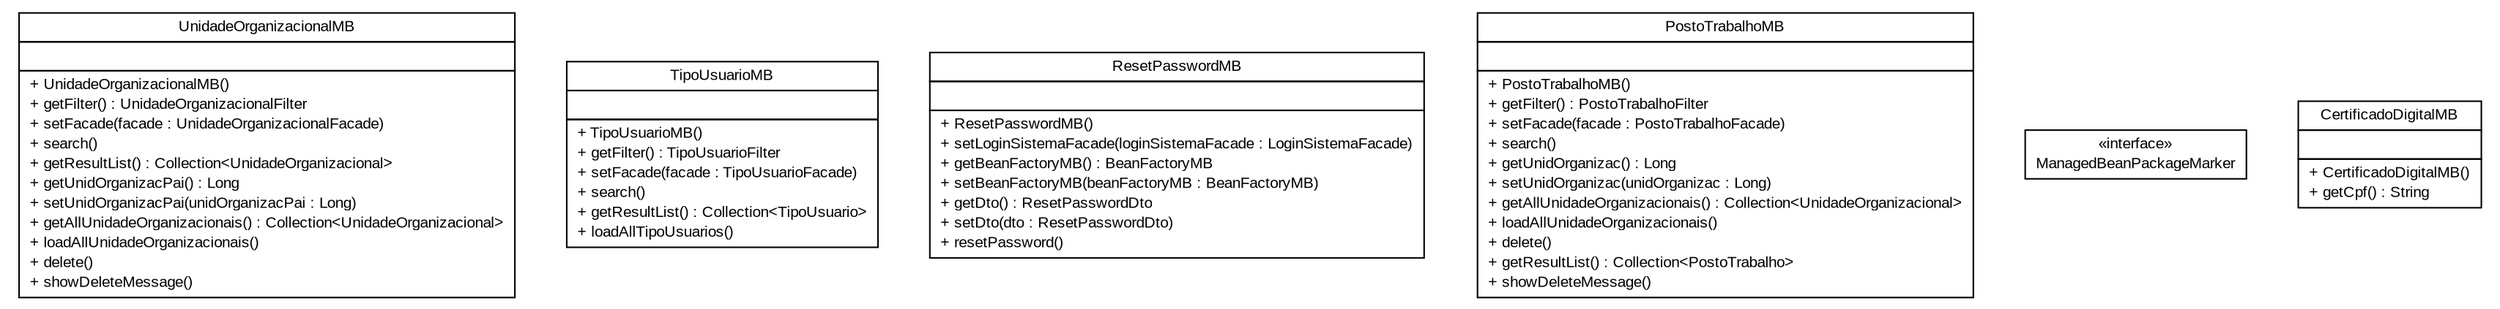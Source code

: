 #!/usr/local/bin/dot
#
# Class diagram 
# Generated by UMLGraph version R5_6 (http://www.umlgraph.org/)
#

digraph G {
	edge [fontname="arial",fontsize=10,labelfontname="arial",labelfontsize=10];
	node [fontname="arial",fontsize=10,shape=plaintext];
	nodesep=0.25;
	ranksep=0.5;
	// br.gov.to.sefaz.seg.managedbean.UnidadeOrganizacionalMB
	c45 [label=<<table title="br.gov.to.sefaz.seg.managedbean.UnidadeOrganizacionalMB" border="0" cellborder="1" cellspacing="0" cellpadding="2" port="p" href="./UnidadeOrganizacionalMB.html">
		<tr><td><table border="0" cellspacing="0" cellpadding="1">
<tr><td align="center" balign="center"> UnidadeOrganizacionalMB </td></tr>
		</table></td></tr>
		<tr><td><table border="0" cellspacing="0" cellpadding="1">
<tr><td align="left" balign="left">  </td></tr>
		</table></td></tr>
		<tr><td><table border="0" cellspacing="0" cellpadding="1">
<tr><td align="left" balign="left"> + UnidadeOrganizacionalMB() </td></tr>
<tr><td align="left" balign="left"> + getFilter() : UnidadeOrganizacionalFilter </td></tr>
<tr><td align="left" balign="left"> + setFacade(facade : UnidadeOrganizacionalFacade) </td></tr>
<tr><td align="left" balign="left"> + search() </td></tr>
<tr><td align="left" balign="left"> + getResultList() : Collection&lt;UnidadeOrganizacional&gt; </td></tr>
<tr><td align="left" balign="left"> + getUnidOrganizacPai() : Long </td></tr>
<tr><td align="left" balign="left"> + setUnidOrganizacPai(unidOrganizacPai : Long) </td></tr>
<tr><td align="left" balign="left"> + getAllUnidadeOrganizacionais() : Collection&lt;UnidadeOrganizacional&gt; </td></tr>
<tr><td align="left" balign="left"> + loadAllUnidadeOrganizacionais() </td></tr>
<tr><td align="left" balign="left"> + delete() </td></tr>
<tr><td align="left" balign="left"> + showDeleteMessage() </td></tr>
		</table></td></tr>
		</table>>, URL="./UnidadeOrganizacionalMB.html", fontname="arial", fontcolor="black", fontsize=10.0];
	// br.gov.to.sefaz.seg.managedbean.TipoUsuarioMB
	c46 [label=<<table title="br.gov.to.sefaz.seg.managedbean.TipoUsuarioMB" border="0" cellborder="1" cellspacing="0" cellpadding="2" port="p" href="./TipoUsuarioMB.html">
		<tr><td><table border="0" cellspacing="0" cellpadding="1">
<tr><td align="center" balign="center"> TipoUsuarioMB </td></tr>
		</table></td></tr>
		<tr><td><table border="0" cellspacing="0" cellpadding="1">
<tr><td align="left" balign="left">  </td></tr>
		</table></td></tr>
		<tr><td><table border="0" cellspacing="0" cellpadding="1">
<tr><td align="left" balign="left"> + TipoUsuarioMB() </td></tr>
<tr><td align="left" balign="left"> + getFilter() : TipoUsuarioFilter </td></tr>
<tr><td align="left" balign="left"> + setFacade(facade : TipoUsuarioFacade) </td></tr>
<tr><td align="left" balign="left"> + search() </td></tr>
<tr><td align="left" balign="left"> + getResultList() : Collection&lt;TipoUsuario&gt; </td></tr>
<tr><td align="left" balign="left"> + loadAllTipoUsuarios() </td></tr>
		</table></td></tr>
		</table>>, URL="./TipoUsuarioMB.html", fontname="arial", fontcolor="black", fontsize=10.0];
	// br.gov.to.sefaz.seg.managedbean.ResetPasswordMB
	c47 [label=<<table title="br.gov.to.sefaz.seg.managedbean.ResetPasswordMB" border="0" cellborder="1" cellspacing="0" cellpadding="2" port="p" href="./ResetPasswordMB.html">
		<tr><td><table border="0" cellspacing="0" cellpadding="1">
<tr><td align="center" balign="center"> ResetPasswordMB </td></tr>
		</table></td></tr>
		<tr><td><table border="0" cellspacing="0" cellpadding="1">
<tr><td align="left" balign="left">  </td></tr>
		</table></td></tr>
		<tr><td><table border="0" cellspacing="0" cellpadding="1">
<tr><td align="left" balign="left"> + ResetPasswordMB() </td></tr>
<tr><td align="left" balign="left"> + setLoginSistemaFacade(loginSistemaFacade : LoginSistemaFacade) </td></tr>
<tr><td align="left" balign="left"> + getBeanFactoryMB() : BeanFactoryMB </td></tr>
<tr><td align="left" balign="left"> + setBeanFactoryMB(beanFactoryMB : BeanFactoryMB) </td></tr>
<tr><td align="left" balign="left"> + getDto() : ResetPasswordDto </td></tr>
<tr><td align="left" balign="left"> + setDto(dto : ResetPasswordDto) </td></tr>
<tr><td align="left" balign="left"> + resetPassword() </td></tr>
		</table></td></tr>
		</table>>, URL="./ResetPasswordMB.html", fontname="arial", fontcolor="black", fontsize=10.0];
	// br.gov.to.sefaz.seg.managedbean.PostoTrabalhoMB
	c48 [label=<<table title="br.gov.to.sefaz.seg.managedbean.PostoTrabalhoMB" border="0" cellborder="1" cellspacing="0" cellpadding="2" port="p" href="./PostoTrabalhoMB.html">
		<tr><td><table border="0" cellspacing="0" cellpadding="1">
<tr><td align="center" balign="center"> PostoTrabalhoMB </td></tr>
		</table></td></tr>
		<tr><td><table border="0" cellspacing="0" cellpadding="1">
<tr><td align="left" balign="left">  </td></tr>
		</table></td></tr>
		<tr><td><table border="0" cellspacing="0" cellpadding="1">
<tr><td align="left" balign="left"> + PostoTrabalhoMB() </td></tr>
<tr><td align="left" balign="left"> + getFilter() : PostoTrabalhoFilter </td></tr>
<tr><td align="left" balign="left"> + setFacade(facade : PostoTrabalhoFacade) </td></tr>
<tr><td align="left" balign="left"> + search() </td></tr>
<tr><td align="left" balign="left"> + getUnidOrganizac() : Long </td></tr>
<tr><td align="left" balign="left"> + setUnidOrganizac(unidOrganizac : Long) </td></tr>
<tr><td align="left" balign="left"> + getAllUnidadeOrganizacionais() : Collection&lt;UnidadeOrganizacional&gt; </td></tr>
<tr><td align="left" balign="left"> + loadAllUnidadeOrganizacionais() </td></tr>
<tr><td align="left" balign="left"> + delete() </td></tr>
<tr><td align="left" balign="left"> + getResultList() : Collection&lt;PostoTrabalho&gt; </td></tr>
<tr><td align="left" balign="left"> + showDeleteMessage() </td></tr>
		</table></td></tr>
		</table>>, URL="./PostoTrabalhoMB.html", fontname="arial", fontcolor="black", fontsize=10.0];
	// br.gov.to.sefaz.seg.managedbean.ManagedBeanPackageMarker
	c49 [label=<<table title="br.gov.to.sefaz.seg.managedbean.ManagedBeanPackageMarker" border="0" cellborder="1" cellspacing="0" cellpadding="2" port="p" href="./ManagedBeanPackageMarker.html">
		<tr><td><table border="0" cellspacing="0" cellpadding="1">
<tr><td align="center" balign="center"> &#171;interface&#187; </td></tr>
<tr><td align="center" balign="center"> ManagedBeanPackageMarker </td></tr>
		</table></td></tr>
		</table>>, URL="./ManagedBeanPackageMarker.html", fontname="arial", fontcolor="black", fontsize=10.0];
	// br.gov.to.sefaz.seg.managedbean.CertificadoDigitalMB
	c50 [label=<<table title="br.gov.to.sefaz.seg.managedbean.CertificadoDigitalMB" border="0" cellborder="1" cellspacing="0" cellpadding="2" port="p" href="./CertificadoDigitalMB.html">
		<tr><td><table border="0" cellspacing="0" cellpadding="1">
<tr><td align="center" balign="center"> CertificadoDigitalMB </td></tr>
		</table></td></tr>
		<tr><td><table border="0" cellspacing="0" cellpadding="1">
<tr><td align="left" balign="left">  </td></tr>
		</table></td></tr>
		<tr><td><table border="0" cellspacing="0" cellpadding="1">
<tr><td align="left" balign="left"> + CertificadoDigitalMB() </td></tr>
<tr><td align="left" balign="left"> + getCpf() : String </td></tr>
		</table></td></tr>
		</table>>, URL="./CertificadoDigitalMB.html", fontname="arial", fontcolor="black", fontsize=10.0];
}

